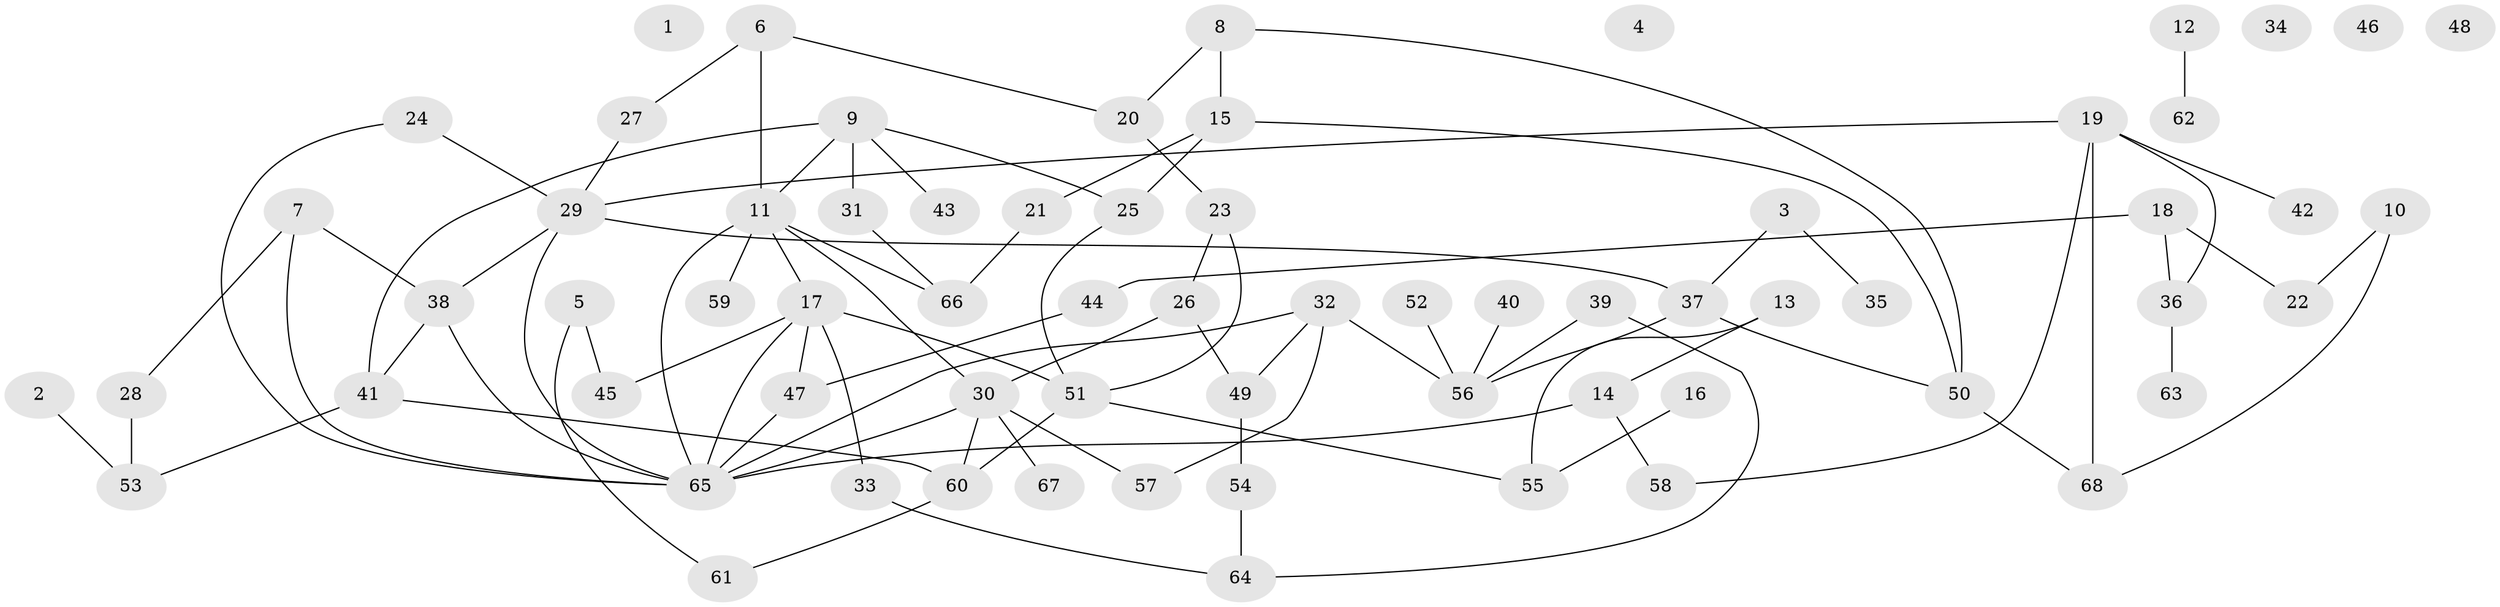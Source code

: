 // coarse degree distribution, {0: 0.17647058823529413, 2: 0.14705882352941177, 3: 0.14705882352941177, 9: 0.08823529411764706, 5: 0.058823529411764705, 7: 0.058823529411764705, 4: 0.11764705882352941, 1: 0.17647058823529413, 8: 0.029411764705882353}
// Generated by graph-tools (version 1.1) at 2025/16/03/04/25 18:16:24]
// undirected, 68 vertices, 91 edges
graph export_dot {
graph [start="1"]
  node [color=gray90,style=filled];
  1;
  2;
  3;
  4;
  5;
  6;
  7;
  8;
  9;
  10;
  11;
  12;
  13;
  14;
  15;
  16;
  17;
  18;
  19;
  20;
  21;
  22;
  23;
  24;
  25;
  26;
  27;
  28;
  29;
  30;
  31;
  32;
  33;
  34;
  35;
  36;
  37;
  38;
  39;
  40;
  41;
  42;
  43;
  44;
  45;
  46;
  47;
  48;
  49;
  50;
  51;
  52;
  53;
  54;
  55;
  56;
  57;
  58;
  59;
  60;
  61;
  62;
  63;
  64;
  65;
  66;
  67;
  68;
  2 -- 53;
  3 -- 35;
  3 -- 37;
  5 -- 45;
  5 -- 61;
  6 -- 11;
  6 -- 20;
  6 -- 27;
  7 -- 28;
  7 -- 38;
  7 -- 65;
  8 -- 15;
  8 -- 20;
  8 -- 50;
  9 -- 11;
  9 -- 25;
  9 -- 31;
  9 -- 41;
  9 -- 43;
  10 -- 22;
  10 -- 68;
  11 -- 17;
  11 -- 30;
  11 -- 59;
  11 -- 65;
  11 -- 66;
  12 -- 62;
  13 -- 14;
  13 -- 55;
  14 -- 58;
  14 -- 65;
  15 -- 21;
  15 -- 25;
  15 -- 50;
  16 -- 55;
  17 -- 33;
  17 -- 45;
  17 -- 47;
  17 -- 51;
  17 -- 65;
  18 -- 22;
  18 -- 36;
  18 -- 44;
  19 -- 29;
  19 -- 36;
  19 -- 42;
  19 -- 58;
  19 -- 68;
  20 -- 23;
  21 -- 66;
  23 -- 26;
  23 -- 51;
  24 -- 29;
  24 -- 65;
  25 -- 51;
  26 -- 30;
  26 -- 49;
  27 -- 29;
  28 -- 53;
  29 -- 37;
  29 -- 38;
  29 -- 65;
  30 -- 57;
  30 -- 60;
  30 -- 65;
  30 -- 67;
  31 -- 66;
  32 -- 49;
  32 -- 56;
  32 -- 57;
  32 -- 65;
  33 -- 64;
  36 -- 63;
  37 -- 50;
  37 -- 56;
  38 -- 41;
  38 -- 65;
  39 -- 56;
  39 -- 64;
  40 -- 56;
  41 -- 53;
  41 -- 60;
  44 -- 47;
  47 -- 65;
  49 -- 54;
  50 -- 68;
  51 -- 55;
  51 -- 60;
  52 -- 56;
  54 -- 64;
  60 -- 61;
}
